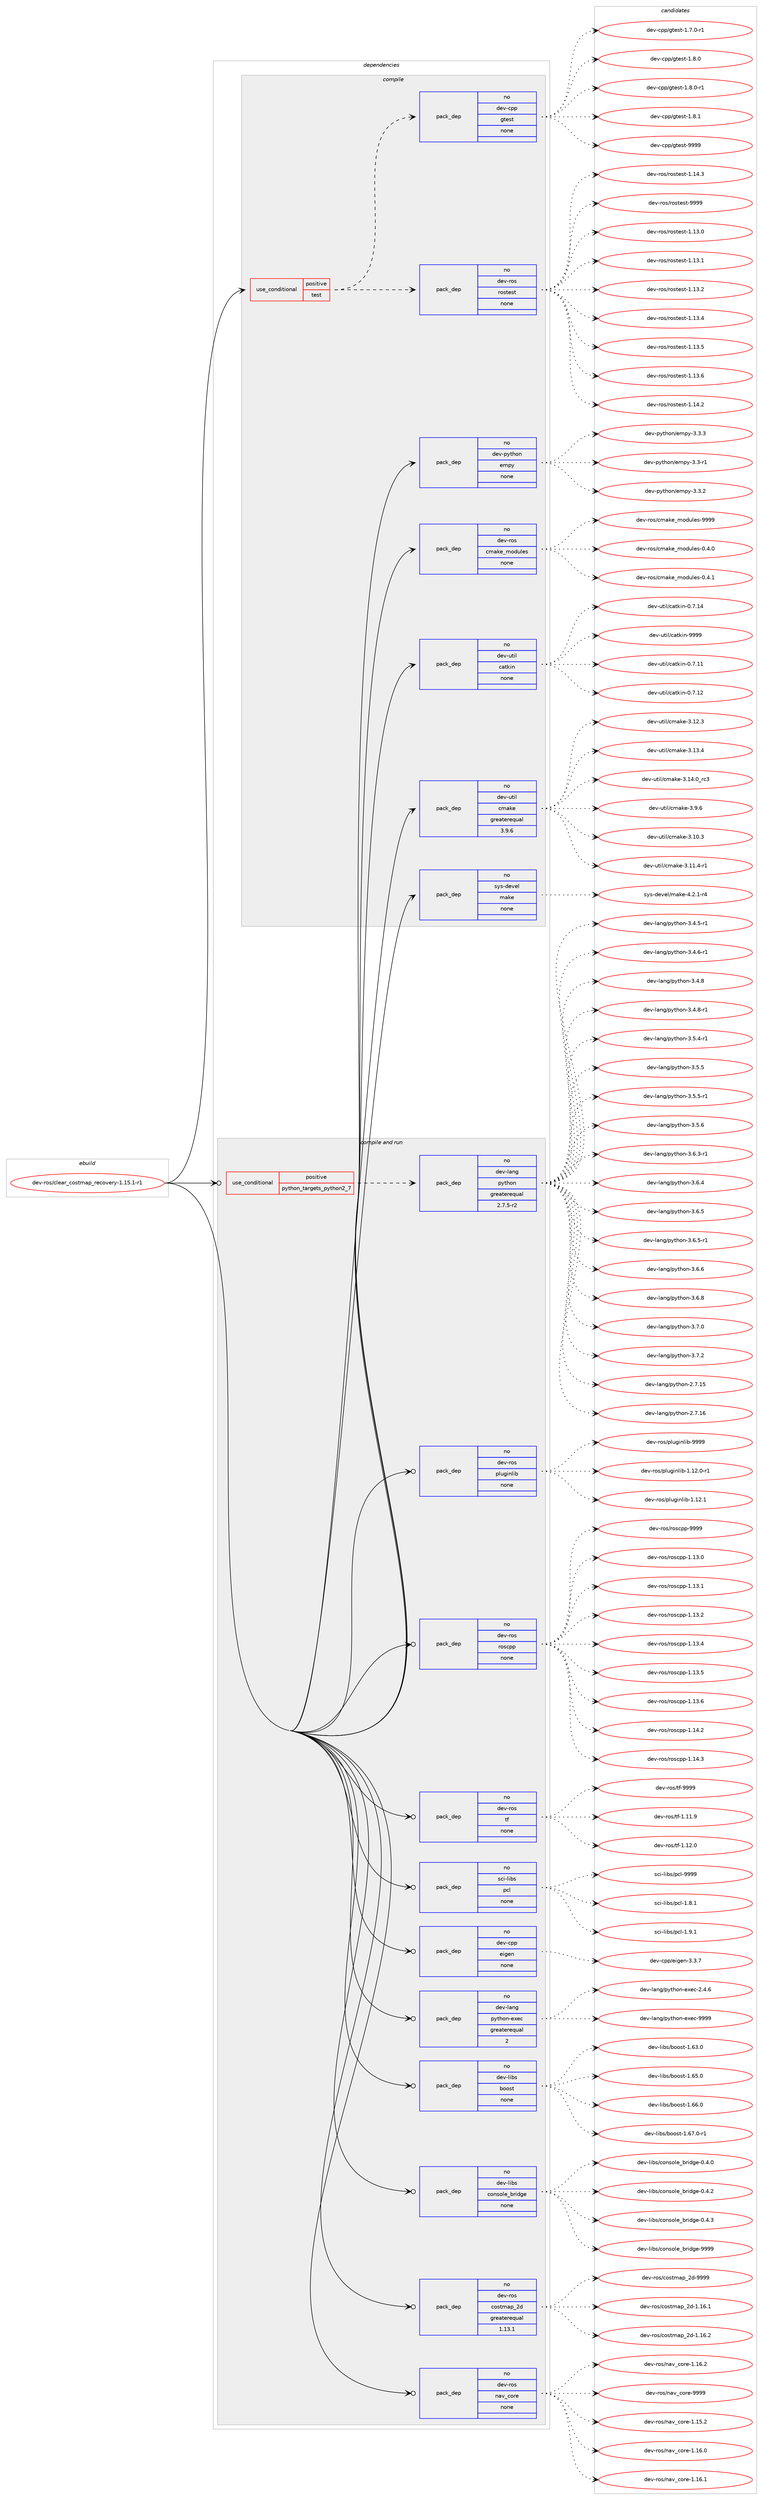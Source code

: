 digraph prolog {

# *************
# Graph options
# *************

newrank=true;
concentrate=true;
compound=true;
graph [rankdir=LR,fontname=Helvetica,fontsize=10,ranksep=1.5];#, ranksep=2.5, nodesep=0.2];
edge  [arrowhead=vee];
node  [fontname=Helvetica,fontsize=10];

# **********
# The ebuild
# **********

subgraph cluster_leftcol {
color=gray;
rank=same;
label=<<i>ebuild</i>>;
id [label="dev-ros/clear_costmap_recovery-1.15.1-r1", color=red, width=4, href="../dev-ros/clear_costmap_recovery-1.15.1-r1.svg"];
}

# ****************
# The dependencies
# ****************

subgraph cluster_midcol {
color=gray;
label=<<i>dependencies</i>>;
subgraph cluster_compile {
fillcolor="#eeeeee";
style=filled;
label=<<i>compile</i>>;
subgraph cond388053 {
dependency1453003 [label=<<TABLE BORDER="0" CELLBORDER="1" CELLSPACING="0" CELLPADDING="4"><TR><TD ROWSPAN="3" CELLPADDING="10">use_conditional</TD></TR><TR><TD>positive</TD></TR><TR><TD>test</TD></TR></TABLE>>, shape=none, color=red];
subgraph pack1041560 {
dependency1453004 [label=<<TABLE BORDER="0" CELLBORDER="1" CELLSPACING="0" CELLPADDING="4" WIDTH="220"><TR><TD ROWSPAN="6" CELLPADDING="30">pack_dep</TD></TR><TR><TD WIDTH="110">no</TD></TR><TR><TD>dev-ros</TD></TR><TR><TD>rostest</TD></TR><TR><TD>none</TD></TR><TR><TD></TD></TR></TABLE>>, shape=none, color=blue];
}
dependency1453003:e -> dependency1453004:w [weight=20,style="dashed",arrowhead="vee"];
subgraph pack1041561 {
dependency1453005 [label=<<TABLE BORDER="0" CELLBORDER="1" CELLSPACING="0" CELLPADDING="4" WIDTH="220"><TR><TD ROWSPAN="6" CELLPADDING="30">pack_dep</TD></TR><TR><TD WIDTH="110">no</TD></TR><TR><TD>dev-cpp</TD></TR><TR><TD>gtest</TD></TR><TR><TD>none</TD></TR><TR><TD></TD></TR></TABLE>>, shape=none, color=blue];
}
dependency1453003:e -> dependency1453005:w [weight=20,style="dashed",arrowhead="vee"];
}
id:e -> dependency1453003:w [weight=20,style="solid",arrowhead="vee"];
subgraph pack1041562 {
dependency1453006 [label=<<TABLE BORDER="0" CELLBORDER="1" CELLSPACING="0" CELLPADDING="4" WIDTH="220"><TR><TD ROWSPAN="6" CELLPADDING="30">pack_dep</TD></TR><TR><TD WIDTH="110">no</TD></TR><TR><TD>dev-python</TD></TR><TR><TD>empy</TD></TR><TR><TD>none</TD></TR><TR><TD></TD></TR></TABLE>>, shape=none, color=blue];
}
id:e -> dependency1453006:w [weight=20,style="solid",arrowhead="vee"];
subgraph pack1041563 {
dependency1453007 [label=<<TABLE BORDER="0" CELLBORDER="1" CELLSPACING="0" CELLPADDING="4" WIDTH="220"><TR><TD ROWSPAN="6" CELLPADDING="30">pack_dep</TD></TR><TR><TD WIDTH="110">no</TD></TR><TR><TD>dev-ros</TD></TR><TR><TD>cmake_modules</TD></TR><TR><TD>none</TD></TR><TR><TD></TD></TR></TABLE>>, shape=none, color=blue];
}
id:e -> dependency1453007:w [weight=20,style="solid",arrowhead="vee"];
subgraph pack1041564 {
dependency1453008 [label=<<TABLE BORDER="0" CELLBORDER="1" CELLSPACING="0" CELLPADDING="4" WIDTH="220"><TR><TD ROWSPAN="6" CELLPADDING="30">pack_dep</TD></TR><TR><TD WIDTH="110">no</TD></TR><TR><TD>dev-util</TD></TR><TR><TD>catkin</TD></TR><TR><TD>none</TD></TR><TR><TD></TD></TR></TABLE>>, shape=none, color=blue];
}
id:e -> dependency1453008:w [weight=20,style="solid",arrowhead="vee"];
subgraph pack1041565 {
dependency1453009 [label=<<TABLE BORDER="0" CELLBORDER="1" CELLSPACING="0" CELLPADDING="4" WIDTH="220"><TR><TD ROWSPAN="6" CELLPADDING="30">pack_dep</TD></TR><TR><TD WIDTH="110">no</TD></TR><TR><TD>dev-util</TD></TR><TR><TD>cmake</TD></TR><TR><TD>greaterequal</TD></TR><TR><TD>3.9.6</TD></TR></TABLE>>, shape=none, color=blue];
}
id:e -> dependency1453009:w [weight=20,style="solid",arrowhead="vee"];
subgraph pack1041566 {
dependency1453010 [label=<<TABLE BORDER="0" CELLBORDER="1" CELLSPACING="0" CELLPADDING="4" WIDTH="220"><TR><TD ROWSPAN="6" CELLPADDING="30">pack_dep</TD></TR><TR><TD WIDTH="110">no</TD></TR><TR><TD>sys-devel</TD></TR><TR><TD>make</TD></TR><TR><TD>none</TD></TR><TR><TD></TD></TR></TABLE>>, shape=none, color=blue];
}
id:e -> dependency1453010:w [weight=20,style="solid",arrowhead="vee"];
}
subgraph cluster_compileandrun {
fillcolor="#eeeeee";
style=filled;
label=<<i>compile and run</i>>;
subgraph cond388054 {
dependency1453011 [label=<<TABLE BORDER="0" CELLBORDER="1" CELLSPACING="0" CELLPADDING="4"><TR><TD ROWSPAN="3" CELLPADDING="10">use_conditional</TD></TR><TR><TD>positive</TD></TR><TR><TD>python_targets_python2_7</TD></TR></TABLE>>, shape=none, color=red];
subgraph pack1041567 {
dependency1453012 [label=<<TABLE BORDER="0" CELLBORDER="1" CELLSPACING="0" CELLPADDING="4" WIDTH="220"><TR><TD ROWSPAN="6" CELLPADDING="30">pack_dep</TD></TR><TR><TD WIDTH="110">no</TD></TR><TR><TD>dev-lang</TD></TR><TR><TD>python</TD></TR><TR><TD>greaterequal</TD></TR><TR><TD>2.7.5-r2</TD></TR></TABLE>>, shape=none, color=blue];
}
dependency1453011:e -> dependency1453012:w [weight=20,style="dashed",arrowhead="vee"];
}
id:e -> dependency1453011:w [weight=20,style="solid",arrowhead="odotvee"];
subgraph pack1041568 {
dependency1453013 [label=<<TABLE BORDER="0" CELLBORDER="1" CELLSPACING="0" CELLPADDING="4" WIDTH="220"><TR><TD ROWSPAN="6" CELLPADDING="30">pack_dep</TD></TR><TR><TD WIDTH="110">no</TD></TR><TR><TD>dev-cpp</TD></TR><TR><TD>eigen</TD></TR><TR><TD>none</TD></TR><TR><TD></TD></TR></TABLE>>, shape=none, color=blue];
}
id:e -> dependency1453013:w [weight=20,style="solid",arrowhead="odotvee"];
subgraph pack1041569 {
dependency1453014 [label=<<TABLE BORDER="0" CELLBORDER="1" CELLSPACING="0" CELLPADDING="4" WIDTH="220"><TR><TD ROWSPAN="6" CELLPADDING="30">pack_dep</TD></TR><TR><TD WIDTH="110">no</TD></TR><TR><TD>dev-lang</TD></TR><TR><TD>python-exec</TD></TR><TR><TD>greaterequal</TD></TR><TR><TD>2</TD></TR></TABLE>>, shape=none, color=blue];
}
id:e -> dependency1453014:w [weight=20,style="solid",arrowhead="odotvee"];
subgraph pack1041570 {
dependency1453015 [label=<<TABLE BORDER="0" CELLBORDER="1" CELLSPACING="0" CELLPADDING="4" WIDTH="220"><TR><TD ROWSPAN="6" CELLPADDING="30">pack_dep</TD></TR><TR><TD WIDTH="110">no</TD></TR><TR><TD>dev-libs</TD></TR><TR><TD>boost</TD></TR><TR><TD>none</TD></TR><TR><TD></TD></TR></TABLE>>, shape=none, color=blue];
}
id:e -> dependency1453015:w [weight=20,style="solid",arrowhead="odotvee"];
subgraph pack1041571 {
dependency1453016 [label=<<TABLE BORDER="0" CELLBORDER="1" CELLSPACING="0" CELLPADDING="4" WIDTH="220"><TR><TD ROWSPAN="6" CELLPADDING="30">pack_dep</TD></TR><TR><TD WIDTH="110">no</TD></TR><TR><TD>dev-libs</TD></TR><TR><TD>console_bridge</TD></TR><TR><TD>none</TD></TR><TR><TD></TD></TR></TABLE>>, shape=none, color=blue];
}
id:e -> dependency1453016:w [weight=20,style="solid",arrowhead="odotvee"];
subgraph pack1041572 {
dependency1453017 [label=<<TABLE BORDER="0" CELLBORDER="1" CELLSPACING="0" CELLPADDING="4" WIDTH="220"><TR><TD ROWSPAN="6" CELLPADDING="30">pack_dep</TD></TR><TR><TD WIDTH="110">no</TD></TR><TR><TD>dev-ros</TD></TR><TR><TD>costmap_2d</TD></TR><TR><TD>greaterequal</TD></TR><TR><TD>1.13.1</TD></TR></TABLE>>, shape=none, color=blue];
}
id:e -> dependency1453017:w [weight=20,style="solid",arrowhead="odotvee"];
subgraph pack1041573 {
dependency1453018 [label=<<TABLE BORDER="0" CELLBORDER="1" CELLSPACING="0" CELLPADDING="4" WIDTH="220"><TR><TD ROWSPAN="6" CELLPADDING="30">pack_dep</TD></TR><TR><TD WIDTH="110">no</TD></TR><TR><TD>dev-ros</TD></TR><TR><TD>nav_core</TD></TR><TR><TD>none</TD></TR><TR><TD></TD></TR></TABLE>>, shape=none, color=blue];
}
id:e -> dependency1453018:w [weight=20,style="solid",arrowhead="odotvee"];
subgraph pack1041574 {
dependency1453019 [label=<<TABLE BORDER="0" CELLBORDER="1" CELLSPACING="0" CELLPADDING="4" WIDTH="220"><TR><TD ROWSPAN="6" CELLPADDING="30">pack_dep</TD></TR><TR><TD WIDTH="110">no</TD></TR><TR><TD>dev-ros</TD></TR><TR><TD>pluginlib</TD></TR><TR><TD>none</TD></TR><TR><TD></TD></TR></TABLE>>, shape=none, color=blue];
}
id:e -> dependency1453019:w [weight=20,style="solid",arrowhead="odotvee"];
subgraph pack1041575 {
dependency1453020 [label=<<TABLE BORDER="0" CELLBORDER="1" CELLSPACING="0" CELLPADDING="4" WIDTH="220"><TR><TD ROWSPAN="6" CELLPADDING="30">pack_dep</TD></TR><TR><TD WIDTH="110">no</TD></TR><TR><TD>dev-ros</TD></TR><TR><TD>roscpp</TD></TR><TR><TD>none</TD></TR><TR><TD></TD></TR></TABLE>>, shape=none, color=blue];
}
id:e -> dependency1453020:w [weight=20,style="solid",arrowhead="odotvee"];
subgraph pack1041576 {
dependency1453021 [label=<<TABLE BORDER="0" CELLBORDER="1" CELLSPACING="0" CELLPADDING="4" WIDTH="220"><TR><TD ROWSPAN="6" CELLPADDING="30">pack_dep</TD></TR><TR><TD WIDTH="110">no</TD></TR><TR><TD>dev-ros</TD></TR><TR><TD>tf</TD></TR><TR><TD>none</TD></TR><TR><TD></TD></TR></TABLE>>, shape=none, color=blue];
}
id:e -> dependency1453021:w [weight=20,style="solid",arrowhead="odotvee"];
subgraph pack1041577 {
dependency1453022 [label=<<TABLE BORDER="0" CELLBORDER="1" CELLSPACING="0" CELLPADDING="4" WIDTH="220"><TR><TD ROWSPAN="6" CELLPADDING="30">pack_dep</TD></TR><TR><TD WIDTH="110">no</TD></TR><TR><TD>sci-libs</TD></TR><TR><TD>pcl</TD></TR><TR><TD>none</TD></TR><TR><TD></TD></TR></TABLE>>, shape=none, color=blue];
}
id:e -> dependency1453022:w [weight=20,style="solid",arrowhead="odotvee"];
}
subgraph cluster_run {
fillcolor="#eeeeee";
style=filled;
label=<<i>run</i>>;
}
}

# **************
# The candidates
# **************

subgraph cluster_choices {
rank=same;
color=gray;
label=<<i>candidates</i>>;

subgraph choice1041560 {
color=black;
nodesep=1;
choice100101118451141111154711411111511610111511645494649514648 [label="dev-ros/rostest-1.13.0", color=red, width=4,href="../dev-ros/rostest-1.13.0.svg"];
choice100101118451141111154711411111511610111511645494649514649 [label="dev-ros/rostest-1.13.1", color=red, width=4,href="../dev-ros/rostest-1.13.1.svg"];
choice100101118451141111154711411111511610111511645494649514650 [label="dev-ros/rostest-1.13.2", color=red, width=4,href="../dev-ros/rostest-1.13.2.svg"];
choice100101118451141111154711411111511610111511645494649514652 [label="dev-ros/rostest-1.13.4", color=red, width=4,href="../dev-ros/rostest-1.13.4.svg"];
choice100101118451141111154711411111511610111511645494649514653 [label="dev-ros/rostest-1.13.5", color=red, width=4,href="../dev-ros/rostest-1.13.5.svg"];
choice100101118451141111154711411111511610111511645494649514654 [label="dev-ros/rostest-1.13.6", color=red, width=4,href="../dev-ros/rostest-1.13.6.svg"];
choice100101118451141111154711411111511610111511645494649524650 [label="dev-ros/rostest-1.14.2", color=red, width=4,href="../dev-ros/rostest-1.14.2.svg"];
choice100101118451141111154711411111511610111511645494649524651 [label="dev-ros/rostest-1.14.3", color=red, width=4,href="../dev-ros/rostest-1.14.3.svg"];
choice10010111845114111115471141111151161011151164557575757 [label="dev-ros/rostest-9999", color=red, width=4,href="../dev-ros/rostest-9999.svg"];
dependency1453004:e -> choice100101118451141111154711411111511610111511645494649514648:w [style=dotted,weight="100"];
dependency1453004:e -> choice100101118451141111154711411111511610111511645494649514649:w [style=dotted,weight="100"];
dependency1453004:e -> choice100101118451141111154711411111511610111511645494649514650:w [style=dotted,weight="100"];
dependency1453004:e -> choice100101118451141111154711411111511610111511645494649514652:w [style=dotted,weight="100"];
dependency1453004:e -> choice100101118451141111154711411111511610111511645494649514653:w [style=dotted,weight="100"];
dependency1453004:e -> choice100101118451141111154711411111511610111511645494649514654:w [style=dotted,weight="100"];
dependency1453004:e -> choice100101118451141111154711411111511610111511645494649524650:w [style=dotted,weight="100"];
dependency1453004:e -> choice100101118451141111154711411111511610111511645494649524651:w [style=dotted,weight="100"];
dependency1453004:e -> choice10010111845114111115471141111151161011151164557575757:w [style=dotted,weight="100"];
}
subgraph choice1041561 {
color=black;
nodesep=1;
choice1001011184599112112471031161011151164549465546484511449 [label="dev-cpp/gtest-1.7.0-r1", color=red, width=4,href="../dev-cpp/gtest-1.7.0-r1.svg"];
choice100101118459911211247103116101115116454946564648 [label="dev-cpp/gtest-1.8.0", color=red, width=4,href="../dev-cpp/gtest-1.8.0.svg"];
choice1001011184599112112471031161011151164549465646484511449 [label="dev-cpp/gtest-1.8.0-r1", color=red, width=4,href="../dev-cpp/gtest-1.8.0-r1.svg"];
choice100101118459911211247103116101115116454946564649 [label="dev-cpp/gtest-1.8.1", color=red, width=4,href="../dev-cpp/gtest-1.8.1.svg"];
choice1001011184599112112471031161011151164557575757 [label="dev-cpp/gtest-9999", color=red, width=4,href="../dev-cpp/gtest-9999.svg"];
dependency1453005:e -> choice1001011184599112112471031161011151164549465546484511449:w [style=dotted,weight="100"];
dependency1453005:e -> choice100101118459911211247103116101115116454946564648:w [style=dotted,weight="100"];
dependency1453005:e -> choice1001011184599112112471031161011151164549465646484511449:w [style=dotted,weight="100"];
dependency1453005:e -> choice100101118459911211247103116101115116454946564649:w [style=dotted,weight="100"];
dependency1453005:e -> choice1001011184599112112471031161011151164557575757:w [style=dotted,weight="100"];
}
subgraph choice1041562 {
color=black;
nodesep=1;
choice1001011184511212111610411111047101109112121455146514511449 [label="dev-python/empy-3.3-r1", color=red, width=4,href="../dev-python/empy-3.3-r1.svg"];
choice1001011184511212111610411111047101109112121455146514650 [label="dev-python/empy-3.3.2", color=red, width=4,href="../dev-python/empy-3.3.2.svg"];
choice1001011184511212111610411111047101109112121455146514651 [label="dev-python/empy-3.3.3", color=red, width=4,href="../dev-python/empy-3.3.3.svg"];
dependency1453006:e -> choice1001011184511212111610411111047101109112121455146514511449:w [style=dotted,weight="100"];
dependency1453006:e -> choice1001011184511212111610411111047101109112121455146514650:w [style=dotted,weight="100"];
dependency1453006:e -> choice1001011184511212111610411111047101109112121455146514651:w [style=dotted,weight="100"];
}
subgraph choice1041563 {
color=black;
nodesep=1;
choice1001011184511411111547991099710710195109111100117108101115454846524648 [label="dev-ros/cmake_modules-0.4.0", color=red, width=4,href="../dev-ros/cmake_modules-0.4.0.svg"];
choice1001011184511411111547991099710710195109111100117108101115454846524649 [label="dev-ros/cmake_modules-0.4.1", color=red, width=4,href="../dev-ros/cmake_modules-0.4.1.svg"];
choice10010111845114111115479910997107101951091111001171081011154557575757 [label="dev-ros/cmake_modules-9999", color=red, width=4,href="../dev-ros/cmake_modules-9999.svg"];
dependency1453007:e -> choice1001011184511411111547991099710710195109111100117108101115454846524648:w [style=dotted,weight="100"];
dependency1453007:e -> choice1001011184511411111547991099710710195109111100117108101115454846524649:w [style=dotted,weight="100"];
dependency1453007:e -> choice10010111845114111115479910997107101951091111001171081011154557575757:w [style=dotted,weight="100"];
}
subgraph choice1041564 {
color=black;
nodesep=1;
choice1001011184511711610510847999711610710511045484655464949 [label="dev-util/catkin-0.7.11", color=red, width=4,href="../dev-util/catkin-0.7.11.svg"];
choice1001011184511711610510847999711610710511045484655464950 [label="dev-util/catkin-0.7.12", color=red, width=4,href="../dev-util/catkin-0.7.12.svg"];
choice1001011184511711610510847999711610710511045484655464952 [label="dev-util/catkin-0.7.14", color=red, width=4,href="../dev-util/catkin-0.7.14.svg"];
choice100101118451171161051084799971161071051104557575757 [label="dev-util/catkin-9999", color=red, width=4,href="../dev-util/catkin-9999.svg"];
dependency1453008:e -> choice1001011184511711610510847999711610710511045484655464949:w [style=dotted,weight="100"];
dependency1453008:e -> choice1001011184511711610510847999711610710511045484655464950:w [style=dotted,weight="100"];
dependency1453008:e -> choice1001011184511711610510847999711610710511045484655464952:w [style=dotted,weight="100"];
dependency1453008:e -> choice100101118451171161051084799971161071051104557575757:w [style=dotted,weight="100"];
}
subgraph choice1041565 {
color=black;
nodesep=1;
choice1001011184511711610510847991099710710145514649484651 [label="dev-util/cmake-3.10.3", color=red, width=4,href="../dev-util/cmake-3.10.3.svg"];
choice10010111845117116105108479910997107101455146494946524511449 [label="dev-util/cmake-3.11.4-r1", color=red, width=4,href="../dev-util/cmake-3.11.4-r1.svg"];
choice1001011184511711610510847991099710710145514649504651 [label="dev-util/cmake-3.12.3", color=red, width=4,href="../dev-util/cmake-3.12.3.svg"];
choice1001011184511711610510847991099710710145514649514652 [label="dev-util/cmake-3.13.4", color=red, width=4,href="../dev-util/cmake-3.13.4.svg"];
choice1001011184511711610510847991099710710145514649524648951149951 [label="dev-util/cmake-3.14.0_rc3", color=red, width=4,href="../dev-util/cmake-3.14.0_rc3.svg"];
choice10010111845117116105108479910997107101455146574654 [label="dev-util/cmake-3.9.6", color=red, width=4,href="../dev-util/cmake-3.9.6.svg"];
dependency1453009:e -> choice1001011184511711610510847991099710710145514649484651:w [style=dotted,weight="100"];
dependency1453009:e -> choice10010111845117116105108479910997107101455146494946524511449:w [style=dotted,weight="100"];
dependency1453009:e -> choice1001011184511711610510847991099710710145514649504651:w [style=dotted,weight="100"];
dependency1453009:e -> choice1001011184511711610510847991099710710145514649514652:w [style=dotted,weight="100"];
dependency1453009:e -> choice1001011184511711610510847991099710710145514649524648951149951:w [style=dotted,weight="100"];
dependency1453009:e -> choice10010111845117116105108479910997107101455146574654:w [style=dotted,weight="100"];
}
subgraph choice1041566 {
color=black;
nodesep=1;
choice1151211154510010111810110847109971071014552465046494511452 [label="sys-devel/make-4.2.1-r4", color=red, width=4,href="../sys-devel/make-4.2.1-r4.svg"];
dependency1453010:e -> choice1151211154510010111810110847109971071014552465046494511452:w [style=dotted,weight="100"];
}
subgraph choice1041567 {
color=black;
nodesep=1;
choice10010111845108971101034711212111610411111045504655464953 [label="dev-lang/python-2.7.15", color=red, width=4,href="../dev-lang/python-2.7.15.svg"];
choice10010111845108971101034711212111610411111045504655464954 [label="dev-lang/python-2.7.16", color=red, width=4,href="../dev-lang/python-2.7.16.svg"];
choice1001011184510897110103471121211161041111104551465246534511449 [label="dev-lang/python-3.4.5-r1", color=red, width=4,href="../dev-lang/python-3.4.5-r1.svg"];
choice1001011184510897110103471121211161041111104551465246544511449 [label="dev-lang/python-3.4.6-r1", color=red, width=4,href="../dev-lang/python-3.4.6-r1.svg"];
choice100101118451089711010347112121116104111110455146524656 [label="dev-lang/python-3.4.8", color=red, width=4,href="../dev-lang/python-3.4.8.svg"];
choice1001011184510897110103471121211161041111104551465246564511449 [label="dev-lang/python-3.4.8-r1", color=red, width=4,href="../dev-lang/python-3.4.8-r1.svg"];
choice1001011184510897110103471121211161041111104551465346524511449 [label="dev-lang/python-3.5.4-r1", color=red, width=4,href="../dev-lang/python-3.5.4-r1.svg"];
choice100101118451089711010347112121116104111110455146534653 [label="dev-lang/python-3.5.5", color=red, width=4,href="../dev-lang/python-3.5.5.svg"];
choice1001011184510897110103471121211161041111104551465346534511449 [label="dev-lang/python-3.5.5-r1", color=red, width=4,href="../dev-lang/python-3.5.5-r1.svg"];
choice100101118451089711010347112121116104111110455146534654 [label="dev-lang/python-3.5.6", color=red, width=4,href="../dev-lang/python-3.5.6.svg"];
choice1001011184510897110103471121211161041111104551465446514511449 [label="dev-lang/python-3.6.3-r1", color=red, width=4,href="../dev-lang/python-3.6.3-r1.svg"];
choice100101118451089711010347112121116104111110455146544652 [label="dev-lang/python-3.6.4", color=red, width=4,href="../dev-lang/python-3.6.4.svg"];
choice100101118451089711010347112121116104111110455146544653 [label="dev-lang/python-3.6.5", color=red, width=4,href="../dev-lang/python-3.6.5.svg"];
choice1001011184510897110103471121211161041111104551465446534511449 [label="dev-lang/python-3.6.5-r1", color=red, width=4,href="../dev-lang/python-3.6.5-r1.svg"];
choice100101118451089711010347112121116104111110455146544654 [label="dev-lang/python-3.6.6", color=red, width=4,href="../dev-lang/python-3.6.6.svg"];
choice100101118451089711010347112121116104111110455146544656 [label="dev-lang/python-3.6.8", color=red, width=4,href="../dev-lang/python-3.6.8.svg"];
choice100101118451089711010347112121116104111110455146554648 [label="dev-lang/python-3.7.0", color=red, width=4,href="../dev-lang/python-3.7.0.svg"];
choice100101118451089711010347112121116104111110455146554650 [label="dev-lang/python-3.7.2", color=red, width=4,href="../dev-lang/python-3.7.2.svg"];
dependency1453012:e -> choice10010111845108971101034711212111610411111045504655464953:w [style=dotted,weight="100"];
dependency1453012:e -> choice10010111845108971101034711212111610411111045504655464954:w [style=dotted,weight="100"];
dependency1453012:e -> choice1001011184510897110103471121211161041111104551465246534511449:w [style=dotted,weight="100"];
dependency1453012:e -> choice1001011184510897110103471121211161041111104551465246544511449:w [style=dotted,weight="100"];
dependency1453012:e -> choice100101118451089711010347112121116104111110455146524656:w [style=dotted,weight="100"];
dependency1453012:e -> choice1001011184510897110103471121211161041111104551465246564511449:w [style=dotted,weight="100"];
dependency1453012:e -> choice1001011184510897110103471121211161041111104551465346524511449:w [style=dotted,weight="100"];
dependency1453012:e -> choice100101118451089711010347112121116104111110455146534653:w [style=dotted,weight="100"];
dependency1453012:e -> choice1001011184510897110103471121211161041111104551465346534511449:w [style=dotted,weight="100"];
dependency1453012:e -> choice100101118451089711010347112121116104111110455146534654:w [style=dotted,weight="100"];
dependency1453012:e -> choice1001011184510897110103471121211161041111104551465446514511449:w [style=dotted,weight="100"];
dependency1453012:e -> choice100101118451089711010347112121116104111110455146544652:w [style=dotted,weight="100"];
dependency1453012:e -> choice100101118451089711010347112121116104111110455146544653:w [style=dotted,weight="100"];
dependency1453012:e -> choice1001011184510897110103471121211161041111104551465446534511449:w [style=dotted,weight="100"];
dependency1453012:e -> choice100101118451089711010347112121116104111110455146544654:w [style=dotted,weight="100"];
dependency1453012:e -> choice100101118451089711010347112121116104111110455146544656:w [style=dotted,weight="100"];
dependency1453012:e -> choice100101118451089711010347112121116104111110455146554648:w [style=dotted,weight="100"];
dependency1453012:e -> choice100101118451089711010347112121116104111110455146554650:w [style=dotted,weight="100"];
}
subgraph choice1041568 {
color=black;
nodesep=1;
choice100101118459911211247101105103101110455146514655 [label="dev-cpp/eigen-3.3.7", color=red, width=4,href="../dev-cpp/eigen-3.3.7.svg"];
dependency1453013:e -> choice100101118459911211247101105103101110455146514655:w [style=dotted,weight="100"];
}
subgraph choice1041569 {
color=black;
nodesep=1;
choice1001011184510897110103471121211161041111104510112010199455046524654 [label="dev-lang/python-exec-2.4.6", color=red, width=4,href="../dev-lang/python-exec-2.4.6.svg"];
choice10010111845108971101034711212111610411111045101120101994557575757 [label="dev-lang/python-exec-9999", color=red, width=4,href="../dev-lang/python-exec-9999.svg"];
dependency1453014:e -> choice1001011184510897110103471121211161041111104510112010199455046524654:w [style=dotted,weight="100"];
dependency1453014:e -> choice10010111845108971101034711212111610411111045101120101994557575757:w [style=dotted,weight="100"];
}
subgraph choice1041570 {
color=black;
nodesep=1;
choice1001011184510810598115479811111111511645494654514648 [label="dev-libs/boost-1.63.0", color=red, width=4,href="../dev-libs/boost-1.63.0.svg"];
choice1001011184510810598115479811111111511645494654534648 [label="dev-libs/boost-1.65.0", color=red, width=4,href="../dev-libs/boost-1.65.0.svg"];
choice1001011184510810598115479811111111511645494654544648 [label="dev-libs/boost-1.66.0", color=red, width=4,href="../dev-libs/boost-1.66.0.svg"];
choice10010111845108105981154798111111115116454946545546484511449 [label="dev-libs/boost-1.67.0-r1", color=red, width=4,href="../dev-libs/boost-1.67.0-r1.svg"];
dependency1453015:e -> choice1001011184510810598115479811111111511645494654514648:w [style=dotted,weight="100"];
dependency1453015:e -> choice1001011184510810598115479811111111511645494654534648:w [style=dotted,weight="100"];
dependency1453015:e -> choice1001011184510810598115479811111111511645494654544648:w [style=dotted,weight="100"];
dependency1453015:e -> choice10010111845108105981154798111111115116454946545546484511449:w [style=dotted,weight="100"];
}
subgraph choice1041571 {
color=black;
nodesep=1;
choice100101118451081059811547991111101151111081019598114105100103101454846524648 [label="dev-libs/console_bridge-0.4.0", color=red, width=4,href="../dev-libs/console_bridge-0.4.0.svg"];
choice100101118451081059811547991111101151111081019598114105100103101454846524650 [label="dev-libs/console_bridge-0.4.2", color=red, width=4,href="../dev-libs/console_bridge-0.4.2.svg"];
choice100101118451081059811547991111101151111081019598114105100103101454846524651 [label="dev-libs/console_bridge-0.4.3", color=red, width=4,href="../dev-libs/console_bridge-0.4.3.svg"];
choice1001011184510810598115479911111011511110810195981141051001031014557575757 [label="dev-libs/console_bridge-9999", color=red, width=4,href="../dev-libs/console_bridge-9999.svg"];
dependency1453016:e -> choice100101118451081059811547991111101151111081019598114105100103101454846524648:w [style=dotted,weight="100"];
dependency1453016:e -> choice100101118451081059811547991111101151111081019598114105100103101454846524650:w [style=dotted,weight="100"];
dependency1453016:e -> choice100101118451081059811547991111101151111081019598114105100103101454846524651:w [style=dotted,weight="100"];
dependency1453016:e -> choice1001011184510810598115479911111011511110810195981141051001031014557575757:w [style=dotted,weight="100"];
}
subgraph choice1041572 {
color=black;
nodesep=1;
choice10010111845114111115479911111511610997112955010045494649544649 [label="dev-ros/costmap_2d-1.16.1", color=red, width=4,href="../dev-ros/costmap_2d-1.16.1.svg"];
choice10010111845114111115479911111511610997112955010045494649544650 [label="dev-ros/costmap_2d-1.16.2", color=red, width=4,href="../dev-ros/costmap_2d-1.16.2.svg"];
choice1001011184511411111547991111151161099711295501004557575757 [label="dev-ros/costmap_2d-9999", color=red, width=4,href="../dev-ros/costmap_2d-9999.svg"];
dependency1453017:e -> choice10010111845114111115479911111511610997112955010045494649544649:w [style=dotted,weight="100"];
dependency1453017:e -> choice10010111845114111115479911111511610997112955010045494649544650:w [style=dotted,weight="100"];
dependency1453017:e -> choice1001011184511411111547991111151161099711295501004557575757:w [style=dotted,weight="100"];
}
subgraph choice1041573 {
color=black;
nodesep=1;
choice100101118451141111154711097118959911111410145494649534650 [label="dev-ros/nav_core-1.15.2", color=red, width=4,href="../dev-ros/nav_core-1.15.2.svg"];
choice100101118451141111154711097118959911111410145494649544648 [label="dev-ros/nav_core-1.16.0", color=red, width=4,href="../dev-ros/nav_core-1.16.0.svg"];
choice100101118451141111154711097118959911111410145494649544649 [label="dev-ros/nav_core-1.16.1", color=red, width=4,href="../dev-ros/nav_core-1.16.1.svg"];
choice100101118451141111154711097118959911111410145494649544650 [label="dev-ros/nav_core-1.16.2", color=red, width=4,href="../dev-ros/nav_core-1.16.2.svg"];
choice10010111845114111115471109711895991111141014557575757 [label="dev-ros/nav_core-9999", color=red, width=4,href="../dev-ros/nav_core-9999.svg"];
dependency1453018:e -> choice100101118451141111154711097118959911111410145494649534650:w [style=dotted,weight="100"];
dependency1453018:e -> choice100101118451141111154711097118959911111410145494649544648:w [style=dotted,weight="100"];
dependency1453018:e -> choice100101118451141111154711097118959911111410145494649544649:w [style=dotted,weight="100"];
dependency1453018:e -> choice100101118451141111154711097118959911111410145494649544650:w [style=dotted,weight="100"];
dependency1453018:e -> choice10010111845114111115471109711895991111141014557575757:w [style=dotted,weight="100"];
}
subgraph choice1041574 {
color=black;
nodesep=1;
choice100101118451141111154711210811710310511010810598454946495046484511449 [label="dev-ros/pluginlib-1.12.0-r1", color=red, width=4,href="../dev-ros/pluginlib-1.12.0-r1.svg"];
choice10010111845114111115471121081171031051101081059845494649504649 [label="dev-ros/pluginlib-1.12.1", color=red, width=4,href="../dev-ros/pluginlib-1.12.1.svg"];
choice1001011184511411111547112108117103105110108105984557575757 [label="dev-ros/pluginlib-9999", color=red, width=4,href="../dev-ros/pluginlib-9999.svg"];
dependency1453019:e -> choice100101118451141111154711210811710310511010810598454946495046484511449:w [style=dotted,weight="100"];
dependency1453019:e -> choice10010111845114111115471121081171031051101081059845494649504649:w [style=dotted,weight="100"];
dependency1453019:e -> choice1001011184511411111547112108117103105110108105984557575757:w [style=dotted,weight="100"];
}
subgraph choice1041575 {
color=black;
nodesep=1;
choice10010111845114111115471141111159911211245494649514648 [label="dev-ros/roscpp-1.13.0", color=red, width=4,href="../dev-ros/roscpp-1.13.0.svg"];
choice10010111845114111115471141111159911211245494649514649 [label="dev-ros/roscpp-1.13.1", color=red, width=4,href="../dev-ros/roscpp-1.13.1.svg"];
choice10010111845114111115471141111159911211245494649514650 [label="dev-ros/roscpp-1.13.2", color=red, width=4,href="../dev-ros/roscpp-1.13.2.svg"];
choice10010111845114111115471141111159911211245494649514652 [label="dev-ros/roscpp-1.13.4", color=red, width=4,href="../dev-ros/roscpp-1.13.4.svg"];
choice10010111845114111115471141111159911211245494649514653 [label="dev-ros/roscpp-1.13.5", color=red, width=4,href="../dev-ros/roscpp-1.13.5.svg"];
choice10010111845114111115471141111159911211245494649514654 [label="dev-ros/roscpp-1.13.6", color=red, width=4,href="../dev-ros/roscpp-1.13.6.svg"];
choice10010111845114111115471141111159911211245494649524650 [label="dev-ros/roscpp-1.14.2", color=red, width=4,href="../dev-ros/roscpp-1.14.2.svg"];
choice10010111845114111115471141111159911211245494649524651 [label="dev-ros/roscpp-1.14.3", color=red, width=4,href="../dev-ros/roscpp-1.14.3.svg"];
choice1001011184511411111547114111115991121124557575757 [label="dev-ros/roscpp-9999", color=red, width=4,href="../dev-ros/roscpp-9999.svg"];
dependency1453020:e -> choice10010111845114111115471141111159911211245494649514648:w [style=dotted,weight="100"];
dependency1453020:e -> choice10010111845114111115471141111159911211245494649514649:w [style=dotted,weight="100"];
dependency1453020:e -> choice10010111845114111115471141111159911211245494649514650:w [style=dotted,weight="100"];
dependency1453020:e -> choice10010111845114111115471141111159911211245494649514652:w [style=dotted,weight="100"];
dependency1453020:e -> choice10010111845114111115471141111159911211245494649514653:w [style=dotted,weight="100"];
dependency1453020:e -> choice10010111845114111115471141111159911211245494649514654:w [style=dotted,weight="100"];
dependency1453020:e -> choice10010111845114111115471141111159911211245494649524650:w [style=dotted,weight="100"];
dependency1453020:e -> choice10010111845114111115471141111159911211245494649524651:w [style=dotted,weight="100"];
dependency1453020:e -> choice1001011184511411111547114111115991121124557575757:w [style=dotted,weight="100"];
}
subgraph choice1041576 {
color=black;
nodesep=1;
choice100101118451141111154711610245494649494657 [label="dev-ros/tf-1.11.9", color=red, width=4,href="../dev-ros/tf-1.11.9.svg"];
choice100101118451141111154711610245494649504648 [label="dev-ros/tf-1.12.0", color=red, width=4,href="../dev-ros/tf-1.12.0.svg"];
choice10010111845114111115471161024557575757 [label="dev-ros/tf-9999", color=red, width=4,href="../dev-ros/tf-9999.svg"];
dependency1453021:e -> choice100101118451141111154711610245494649494657:w [style=dotted,weight="100"];
dependency1453021:e -> choice100101118451141111154711610245494649504648:w [style=dotted,weight="100"];
dependency1453021:e -> choice10010111845114111115471161024557575757:w [style=dotted,weight="100"];
}
subgraph choice1041577 {
color=black;
nodesep=1;
choice1159910545108105981154711299108454946564649 [label="sci-libs/pcl-1.8.1", color=red, width=4,href="../sci-libs/pcl-1.8.1.svg"];
choice1159910545108105981154711299108454946574649 [label="sci-libs/pcl-1.9.1", color=red, width=4,href="../sci-libs/pcl-1.9.1.svg"];
choice11599105451081059811547112991084557575757 [label="sci-libs/pcl-9999", color=red, width=4,href="../sci-libs/pcl-9999.svg"];
dependency1453022:e -> choice1159910545108105981154711299108454946564649:w [style=dotted,weight="100"];
dependency1453022:e -> choice1159910545108105981154711299108454946574649:w [style=dotted,weight="100"];
dependency1453022:e -> choice11599105451081059811547112991084557575757:w [style=dotted,weight="100"];
}
}

}
